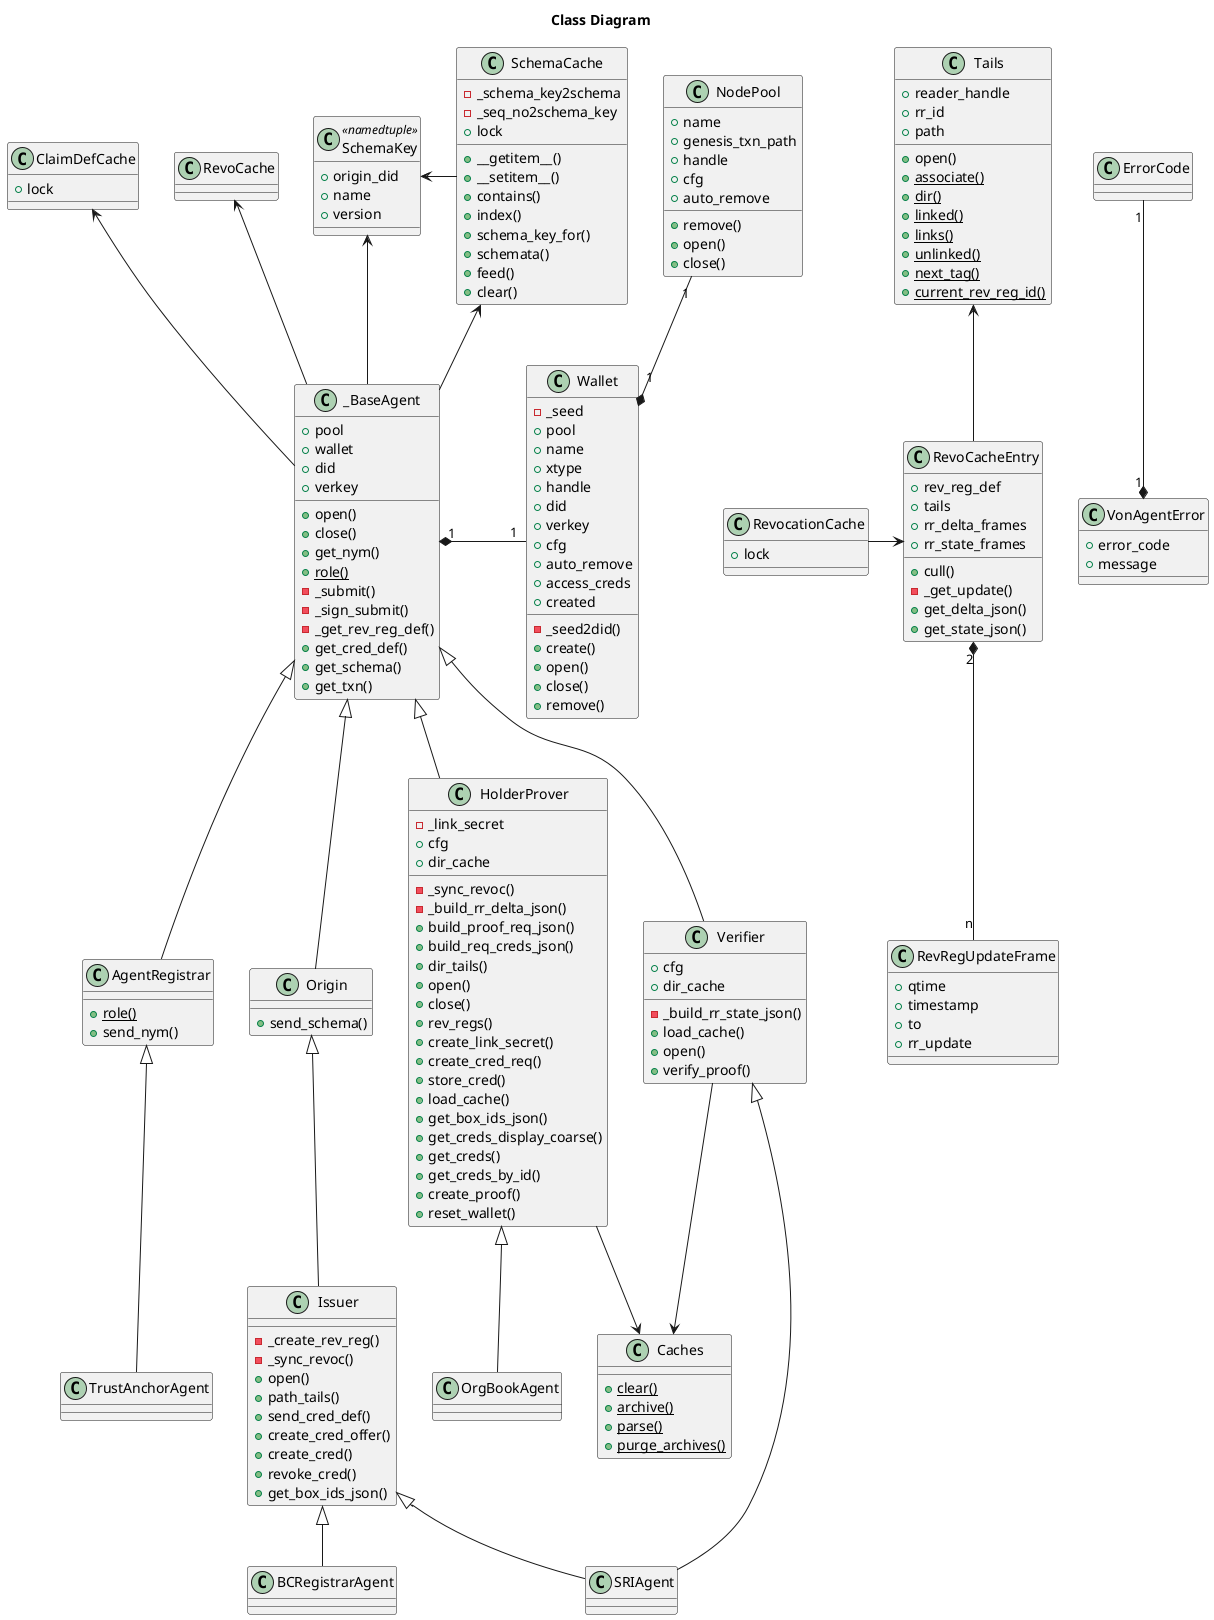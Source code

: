 @startuml
/'
Copyright 2017-2018 Government of Canada - Public Services and Procurement Canada - buyandsell.gc.ca

Licensed under the Apache License, Version 2.0 (the "License");
you may not use this file except in compliance with the License.
You may obtain a copy of the License at

http://www.apache.org/licenses/LICENSE-2.0

Unless required by applicable law or agreed to in writing, software
distributed under the License is distributed on an "AS IS" BASIS,
WITHOUT WARRANTIES OR CONDITIONS OF ANY KIND, either express or implied.
See the License for the specific language governing permissions and
limitations under the License.
'/

title Class Diagram

class ErrorCode {
}

class VonAgentError {
    +error_code
    +message
}

class SchemaKey << namedtuple >> {
    +origin_did
    +name
    +version
}

class SchemaCache {
    -_schema_key2schema
    -_seq_no2schema_key
    +lock
    +__getitem__()
    +__setitem__()
    +contains()
    +index()
    +schema_key_for()
    +schemata()
    +feed()
    +clear()
}

class ClaimDefCache{
    +lock
}

class Tails {
    +reader_handle
    +rr_id
    +path
    +open()
    {static} +associate()
    {static} +dir()
    {static} +linked()
    {static} +links()
    {static} +unlinked()
    {static} +next_tag()
    {static} +current_rev_reg_id()
}

class RevoCacheEntry {
    +rev_reg_def
    +tails
    +cull()
    -_get_update()
    +rr_delta_frames
    +rr_state_frames
    +get_delta_json()
    +get_state_json()
}

class RevRegUpdateFrame {
    +qtime
    +timestamp
    +to
    +rr_update
}

class RevocationCache {
    +lock
}

class Caches {
    {static} +clear()
    {static} +archive()
    {static} +parse()
    {static} +purge_archives()
}

class Wallet {
    -_seed2did()
    -_seed
    +pool
    +name
    +xtype
    +handle
    +did
    +verkey
    +cfg
    +auto_remove
    +access_creds
    +created
    +create()
    +open()
    +close()
    +remove()
}

class NodePool {
    +name
    +genesis_txn_path
    +handle
    +cfg
    +auto_remove
    +remove()
    +open()
    +close()
}

class _BaseAgent {
    +pool
    +wallet
    +did
    +verkey
    +open()
    +close()
    +get_nym()
    {static} +role()
    -_submit()
    -_sign_submit()
    -_get_rev_reg_def()
    +get_cred_def()
    +get_schema()
    +get_txn()
}

class AgentRegistrar {
    {static} +role()
    +send_nym()
}

class Origin {
    +send_schema()
}

class Issuer {
    -_create_rev_reg()
    -_sync_revoc()
    +open()
    +path_tails()
    +send_cred_def()
    +create_cred_offer()
    +create_cred()
    +revoke_cred()
    +get_box_ids_json()
}

class HolderProver {
    -_link_secret
    -_sync_revoc()
    -_build_rr_delta_json()
    +cfg
    +dir_cache
    +build_proof_req_json()
    +build_req_creds_json()
    +dir_tails()
    +open()
    +close()
    +rev_regs()
    +create_link_secret()
    +create_cred_req()
    +store_cred()
    +load_cache()
    +get_box_ids_json()
    +get_creds_display_coarse()
    +get_creds()
    +get_creds_by_id()
    +create_proof()
    +reset_wallet()
}

class Verifier {
    -_build_rr_state_json()
    +cfg
    +dir_cache
    +load_cache()
    +open()
    +verify_proof()
}

class TrustAnchorAgent {
}

class SRIAgent {
}

class BCRegistrarAgent {
}

class OrgBookAgent {
}

VonAgentError "1" *-up- "1" ErrorCode
SchemaCache -left-> SchemaKey
_BaseAgent -left-> SchemaKey

_BaseAgent -up-> SchemaCache
_BaseAgent "1" *-right- "1" Wallet
Wallet "1" *-up- "1" NodePool

RevoCacheEntry -up-> Tails
RevoCacheEntry "2" *-down- "n" RevRegUpdateFrame
RevocationCache -> RevoCacheEntry

_BaseAgent -up-> RevoCache

_BaseAgent -up-> ClaimDefCache
_BaseAgent <|-down- AgentRegistrar
_BaseAgent <|-down- Origin
_BaseAgent <|-down- HolderProver
_BaseAgent <|-down- Verifier

AgentRegistrar <|-down- TrustAnchorAgent
Origin <|-down- Issuer

Issuer <|-down- SRIAgent
Verifier <|-down- SRIAgent

Issuer <|-down- BCRegistrarAgent

HolderProver <|-down- OrgBookAgent

HolderProver --> Caches
Verifier --> Caches

@enduml
